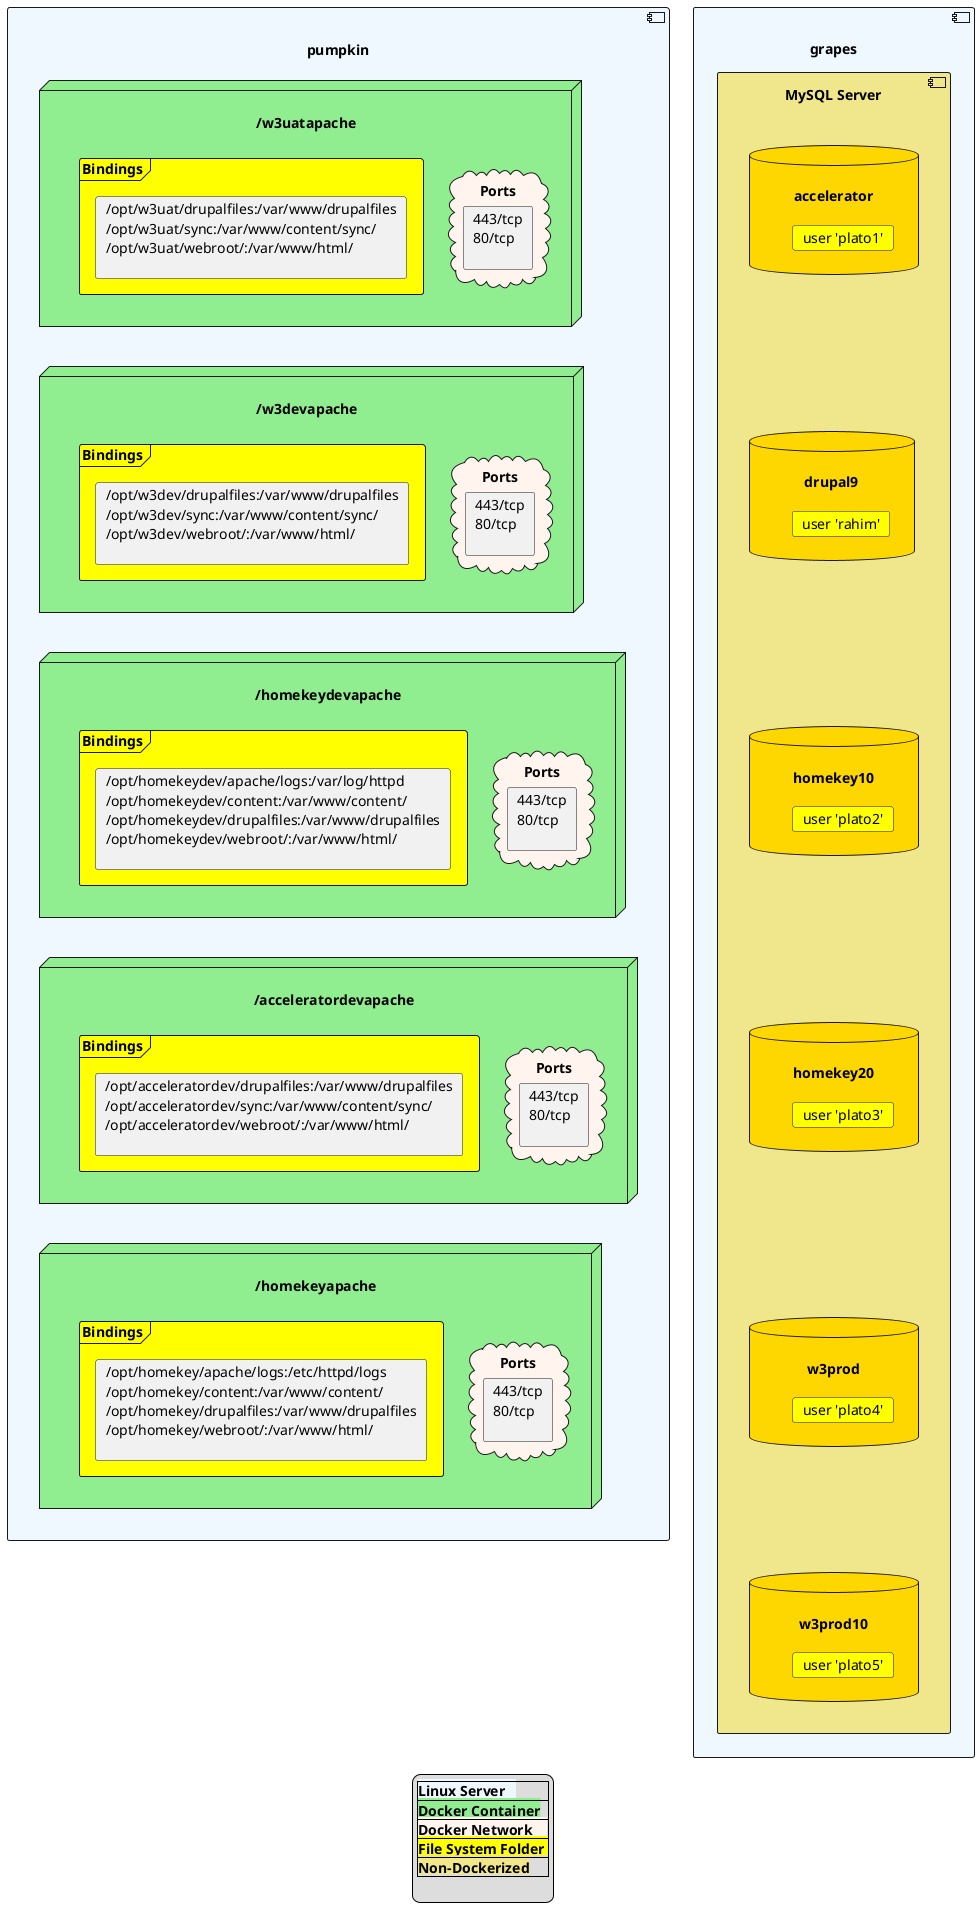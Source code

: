 @startuml "Generated"
'on: 2022-01-20T13:58:52.811-08:00
' hide stereotype
legend
|<back:AliceBlue><b>Linux Server   </b></back>|
|<back:LightGreen><b>Docker Container</b></back>|
|<back:SeaShell><b>Docker Network    </b></back>|
|<back:Yellow><b>File System Folder </b></back>|
|<back:Khaki><b>Non-Dockerized</b></back>|
 
endlegend

	component "\npumpkin" as x136404212 #AliceBlue {
	

		node "\n/w3uatapache" as x212689061 #LightGreen {
	

			cloud "Ports" as ports958 #SeaShell {
			card "443/tcp\n80/tcp\n" as pval135
}

			frame "Bindings"  as bind770 #Yellow {
			card "/opt/w3uat/drupalfiles:/var/www/drupalfiles\n/opt/w3uat/sync:/var/www/content/sync/\n/opt/w3uat/webroot/:/var/www/html/\n" as cval968
			}

	}

	 

		node "\n/w3devapache" as x227844470 #LightGreen {
	

			cloud "Ports" as ports808 #SeaShell {
			card "443/tcp\n80/tcp\n" as pval895
}

			frame "Bindings"  as bind407 #Yellow {
			card "/opt/w3dev/drupalfiles:/var/www/drupalfiles\n/opt/w3dev/sync:/var/www/content/sync/\n/opt/w3dev/webroot/:/var/www/html/\n" as cval304
			}

	}

		node "\n/homekeydevapache" as x237945370 #LightGreen {
	

			cloud "Ports" as ports892 #SeaShell {
			card "443/tcp\n80/tcp\n" as pval745
}

			frame "Bindings"  as bind260 #Yellow {
			card "/opt/homekeydev/apache/logs:/var/log/httpd\n/opt/homekeydev/content:/var/www/content/\n/opt/homekeydev/drupalfiles:/var/www/drupalfiles\n/opt/homekeydev/webroot/:/var/www/html/\n" as cval71
			}

	}

	 

		node "\n/acceleratordevapache" as x81443005 #LightGreen {
	

			cloud "Ports" as ports979 #SeaShell {
			card "443/tcp\n80/tcp\n" as pval622
}

			frame "Bindings"  as bind343 #Yellow {
			card "/opt/acceleratordev/drupalfiles:/var/www/drupalfiles\n/opt/acceleratordev/sync:/var/www/content/sync/\n/opt/acceleratordev/webroot/:/var/www/html/\n" as cval535
			}

	}


		node "\n/homekeyapache" as x111235695 #LightGreen {
	

			cloud "Ports" as ports939 #SeaShell {
			card "443/tcp\n80/tcp\n" as pval644
}

			frame "Bindings"  as bind864 #Yellow {
			card "/opt/homekey/apache/logs:/etc/httpd/logs\n/opt/homekey/content:/var/www/content/\n/opt/homekey/drupalfiles:/var/www/drupalfiles\n/opt/homekey/webroot/:/var/www/html/\n" as cval116
			}

	}

	 

	 
x212689061 -[hidden]- x227844470
x227844470 -[hidden]-  x237945370
x237945370 -[hidden]- x81443005
x81443005 -[hidden]- x111235695
 

}

 component "\ngrapes" as xgrapes #AliceBlue {

     component "MySQL Server\n" as xgrsql #Khaki {

          database "\naccelerator" as xaccb #Gold {
            card "user 'plato1'" as cval111 #Yellow
         }


 
         database "\ndrupal9" as xd9b #Gold {
            card "user 'rahim'" as cval112 #Yellow
         }

        xaccb -[hidden]- xd9b

         database "\nhomekey10" as xhk10b #Gold {

                 card "user 'plato2'" as cval113 #Yellow        
         }

         xd9b -[hidden]- xhk10b

         database "\nhomekey20" as xhk20b #Gold {

                 card "user 'plato3'" as cval114 #Yellow             
         
         }
        
        xhk10b -[hidden]- xhk20b

         database "\nw3prod" as xw3prodb  #Gold {

                 card "user 'plato4'" as cval115 #Yellow             
         }
        xhk20b -[hidden]- xw3prodb
        
        database "\nw3prod10" as xw3prod10b #Gold {

                 card "user 'plato5'" as cval1236 #Yellow            
         }

        xw3prodb -[hidden]- xw3prod10b
     }

 }


@enduml